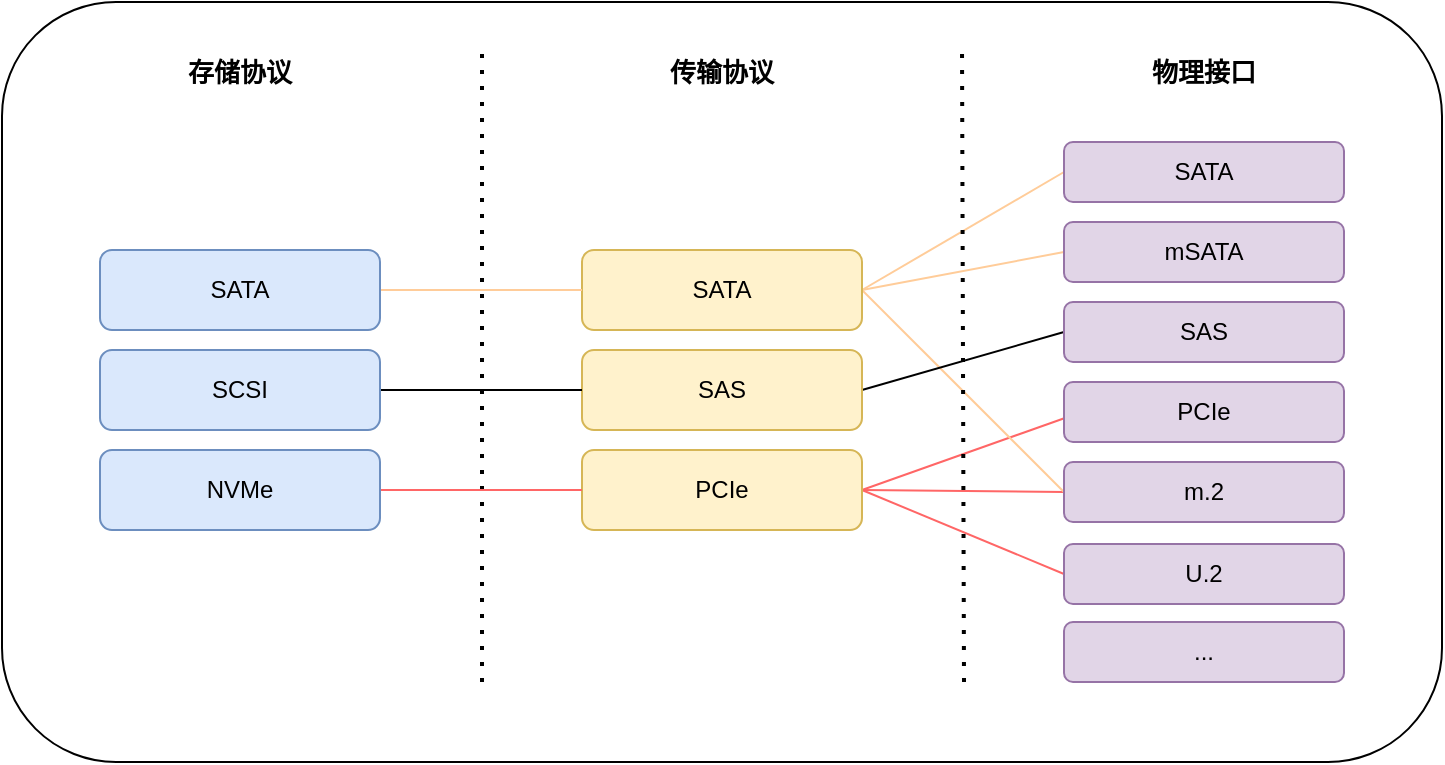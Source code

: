 <mxfile version="23.0.2" type="github">
  <diagram name="存储接口与协议" id="uZkTL7jz6rvbqRPXWUwu">
    <mxGraphModel dx="1793" dy="713" grid="1" gridSize="10" guides="1" tooltips="1" connect="1" arrows="1" fold="1" page="1" pageScale="1" pageWidth="827" pageHeight="1169" math="0" shadow="0">
      <root>
        <mxCell id="0" />
        <mxCell id="1" parent="0" />
        <mxCell id="kW5mb3rAxhpluEmAKAq6-32" value="" style="rounded=1;whiteSpace=wrap;html=1;" vertex="1" parent="1">
          <mxGeometry x="-40" y="20" width="720" height="380" as="geometry" />
        </mxCell>
        <mxCell id="kW5mb3rAxhpluEmAKAq6-34" style="rounded=0;orthogonalLoop=1;jettySize=auto;html=1;exitX=1;exitY=0.5;exitDx=0;exitDy=0;entryX=0.064;entryY=0.5;entryDx=0;entryDy=0;entryPerimeter=0;endArrow=none;endFill=0;strokeColor=#FF6666;" edge="1" parent="1" source="kW5mb3rAxhpluEmAKAq6-37" target="kW5mb3rAxhpluEmAKAq6-57">
          <mxGeometry relative="1" as="geometry" />
        </mxCell>
        <mxCell id="kW5mb3rAxhpluEmAKAq6-35" style="rounded=0;orthogonalLoop=1;jettySize=auto;html=1;exitX=1;exitY=0.5;exitDx=0;exitDy=0;entryX=0;entryY=0.5;entryDx=0;entryDy=0;endArrow=none;endFill=0;strokeColor=#FF6666;" edge="1" parent="1" source="kW5mb3rAxhpluEmAKAq6-37" target="kW5mb3rAxhpluEmAKAq6-53">
          <mxGeometry relative="1" as="geometry" />
        </mxCell>
        <mxCell id="kW5mb3rAxhpluEmAKAq6-36" style="rounded=0;orthogonalLoop=1;jettySize=auto;html=1;exitX=1;exitY=0.5;exitDx=0;exitDy=0;entryX=0;entryY=0.5;entryDx=0;entryDy=0;endArrow=none;endFill=0;strokeColor=#FF6666;" edge="1" parent="1" source="kW5mb3rAxhpluEmAKAq6-37" target="kW5mb3rAxhpluEmAKAq6-54">
          <mxGeometry relative="1" as="geometry" />
        </mxCell>
        <mxCell id="kW5mb3rAxhpluEmAKAq6-37" value="PCIe" style="rounded=1;whiteSpace=wrap;html=1;fillColor=#fff2cc;strokeColor=#d6b656;" vertex="1" parent="1">
          <mxGeometry x="250" y="244" width="140" height="40" as="geometry" />
        </mxCell>
        <mxCell id="kW5mb3rAxhpluEmAKAq6-38" value="" style="endArrow=none;dashed=1;html=1;dashPattern=1 3;strokeWidth=2;rounded=0;" edge="1" parent="1">
          <mxGeometry width="50" height="50" relative="1" as="geometry">
            <mxPoint x="200" y="360" as="sourcePoint" />
            <mxPoint x="200" y="40" as="targetPoint" />
          </mxGeometry>
        </mxCell>
        <mxCell id="kW5mb3rAxhpluEmAKAq6-39" style="rounded=0;orthogonalLoop=1;jettySize=auto;html=1;exitX=1;exitY=0.5;exitDx=0;exitDy=0;entryX=0;entryY=0.5;entryDx=0;entryDy=0;endArrow=none;endFill=0;strokeColor=#FFCC99;" edge="1" parent="1" source="kW5mb3rAxhpluEmAKAq6-42" target="kW5mb3rAxhpluEmAKAq6-61">
          <mxGeometry relative="1" as="geometry" />
        </mxCell>
        <mxCell id="kW5mb3rAxhpluEmAKAq6-40" style="rounded=0;orthogonalLoop=1;jettySize=auto;html=1;exitX=1;exitY=0.5;exitDx=0;exitDy=0;entryX=0;entryY=0.5;entryDx=0;entryDy=0;endArrow=none;endFill=0;strokeColor=#FFCC99;" edge="1" parent="1" source="kW5mb3rAxhpluEmAKAq6-42" target="kW5mb3rAxhpluEmAKAq6-50">
          <mxGeometry relative="1" as="geometry" />
        </mxCell>
        <mxCell id="kW5mb3rAxhpluEmAKAq6-41" style="rounded=0;orthogonalLoop=1;jettySize=auto;html=1;exitX=1;exitY=0.5;exitDx=0;exitDy=0;entryX=0;entryY=0.5;entryDx=0;entryDy=0;endArrow=none;endFill=0;strokeColor=#FFCC99;" edge="1" parent="1" source="kW5mb3rAxhpluEmAKAq6-42" target="kW5mb3rAxhpluEmAKAq6-53">
          <mxGeometry relative="1" as="geometry" />
        </mxCell>
        <mxCell id="kW5mb3rAxhpluEmAKAq6-42" value="SATA" style="rounded=1;whiteSpace=wrap;html=1;fillColor=#fff2cc;strokeColor=#d6b656;" vertex="1" parent="1">
          <mxGeometry x="250" y="144" width="140" height="40" as="geometry" />
        </mxCell>
        <mxCell id="kW5mb3rAxhpluEmAKAq6-43" style="rounded=0;orthogonalLoop=1;jettySize=auto;html=1;exitX=1;exitY=0.5;exitDx=0;exitDy=0;entryX=0;entryY=0.5;entryDx=0;entryDy=0;endArrow=none;endFill=0;" edge="1" parent="1" source="kW5mb3rAxhpluEmAKAq6-44" target="kW5mb3rAxhpluEmAKAq6-60">
          <mxGeometry relative="1" as="geometry" />
        </mxCell>
        <mxCell id="kW5mb3rAxhpluEmAKAq6-44" value="SAS" style="rounded=1;whiteSpace=wrap;html=1;fillColor=#fff2cc;strokeColor=#d6b656;" vertex="1" parent="1">
          <mxGeometry x="250" y="194" width="140" height="40" as="geometry" />
        </mxCell>
        <mxCell id="kW5mb3rAxhpluEmAKAq6-45" value="" style="endArrow=none;dashed=1;html=1;dashPattern=1 3;strokeWidth=2;rounded=0;" edge="1" parent="1">
          <mxGeometry width="50" height="50" relative="1" as="geometry">
            <mxPoint x="441" y="360" as="sourcePoint" />
            <mxPoint x="440" y="40" as="targetPoint" />
          </mxGeometry>
        </mxCell>
        <mxCell id="kW5mb3rAxhpluEmAKAq6-46" style="edgeStyle=orthogonalEdgeStyle;rounded=0;orthogonalLoop=1;jettySize=auto;html=1;exitX=1;exitY=0.5;exitDx=0;exitDy=0;entryX=0;entryY=0.5;entryDx=0;entryDy=0;endArrow=none;endFill=0;" edge="1" parent="1" source="kW5mb3rAxhpluEmAKAq6-47" target="kW5mb3rAxhpluEmAKAq6-44">
          <mxGeometry relative="1" as="geometry" />
        </mxCell>
        <mxCell id="kW5mb3rAxhpluEmAKAq6-47" value="SCSI" style="rounded=1;whiteSpace=wrap;html=1;fillColor=#dae8fc;strokeColor=#6c8ebf;" vertex="1" parent="1">
          <mxGeometry x="9" y="194" width="140" height="40" as="geometry" />
        </mxCell>
        <mxCell id="kW5mb3rAxhpluEmAKAq6-48" style="edgeStyle=orthogonalEdgeStyle;rounded=0;orthogonalLoop=1;jettySize=auto;html=1;exitX=1;exitY=0.5;exitDx=0;exitDy=0;entryX=0;entryY=0.5;entryDx=0;entryDy=0;endArrow=none;endFill=0;strokeColor=#FF6666;" edge="1" parent="1" source="kW5mb3rAxhpluEmAKAq6-49" target="kW5mb3rAxhpluEmAKAq6-37">
          <mxGeometry relative="1" as="geometry" />
        </mxCell>
        <mxCell id="kW5mb3rAxhpluEmAKAq6-49" value="NVMe" style="rounded=1;whiteSpace=wrap;html=1;fillColor=#dae8fc;strokeColor=#6c8ebf;" vertex="1" parent="1">
          <mxGeometry x="9" y="244" width="140" height="40" as="geometry" />
        </mxCell>
        <mxCell id="kW5mb3rAxhpluEmAKAq6-50" value="mSATA" style="rounded=1;whiteSpace=wrap;html=1;fillColor=#e1d5e7;strokeColor=#9673a6;" vertex="1" parent="1">
          <mxGeometry x="491" y="130" width="140" height="30" as="geometry" />
        </mxCell>
        <mxCell id="kW5mb3rAxhpluEmAKAq6-51" value="存储协议" style="text;html=1;strokeColor=none;fillColor=none;align=center;verticalAlign=middle;whiteSpace=wrap;rounded=0;fontStyle=1;fontSize=13;" vertex="1" parent="1">
          <mxGeometry x="49" y="40" width="60" height="30" as="geometry" />
        </mxCell>
        <mxCell id="kW5mb3rAxhpluEmAKAq6-52" value="物理接口" style="text;html=1;strokeColor=none;fillColor=none;align=center;verticalAlign=middle;whiteSpace=wrap;rounded=0;fontStyle=1;fontSize=13;" vertex="1" parent="1">
          <mxGeometry x="531" y="40" width="60" height="30" as="geometry" />
        </mxCell>
        <mxCell id="kW5mb3rAxhpluEmAKAq6-53" value="m.2" style="rounded=1;whiteSpace=wrap;html=1;fillColor=#e1d5e7;strokeColor=#9673a6;" vertex="1" parent="1">
          <mxGeometry x="491" y="250" width="140" height="30" as="geometry" />
        </mxCell>
        <mxCell id="kW5mb3rAxhpluEmAKAq6-54" value="U.2" style="rounded=1;whiteSpace=wrap;html=1;fillColor=#e1d5e7;strokeColor=#9673a6;" vertex="1" parent="1">
          <mxGeometry x="491" y="291" width="140" height="30" as="geometry" />
        </mxCell>
        <mxCell id="kW5mb3rAxhpluEmAKAq6-55" value="传输协议" style="text;html=1;strokeColor=none;fillColor=none;align=center;verticalAlign=middle;whiteSpace=wrap;rounded=0;fontStyle=1;fontSize=13;" vertex="1" parent="1">
          <mxGeometry x="290" y="40" width="60" height="30" as="geometry" />
        </mxCell>
        <mxCell id="kW5mb3rAxhpluEmAKAq6-56" value="..." style="rounded=1;whiteSpace=wrap;html=1;fillColor=#e1d5e7;strokeColor=#9673a6;" vertex="1" parent="1">
          <mxGeometry x="491" y="330" width="140" height="30" as="geometry" />
        </mxCell>
        <mxCell id="kW5mb3rAxhpluEmAKAq6-57" value="PCIe" style="rounded=1;whiteSpace=wrap;html=1;fillColor=#e1d5e7;strokeColor=#9673a6;" vertex="1" parent="1">
          <mxGeometry x="491" y="210" width="140" height="30" as="geometry" />
        </mxCell>
        <mxCell id="kW5mb3rAxhpluEmAKAq6-58" style="edgeStyle=orthogonalEdgeStyle;rounded=0;orthogonalLoop=1;jettySize=auto;html=1;exitX=1;exitY=0.5;exitDx=0;exitDy=0;entryX=0;entryY=0.5;entryDx=0;entryDy=0;endArrow=none;endFill=0;strokeColor=#FFCC99;" edge="1" parent="1" source="kW5mb3rAxhpluEmAKAq6-59" target="kW5mb3rAxhpluEmAKAq6-42">
          <mxGeometry relative="1" as="geometry">
            <mxPoint x="180" y="164" as="sourcePoint" />
          </mxGeometry>
        </mxCell>
        <mxCell id="kW5mb3rAxhpluEmAKAq6-59" value="SATA" style="rounded=1;whiteSpace=wrap;html=1;fillColor=#dae8fc;strokeColor=#6c8ebf;" vertex="1" parent="1">
          <mxGeometry x="9" y="144" width="140" height="40" as="geometry" />
        </mxCell>
        <mxCell id="kW5mb3rAxhpluEmAKAq6-60" value="SAS" style="rounded=1;whiteSpace=wrap;html=1;fillColor=#e1d5e7;strokeColor=#9673a6;" vertex="1" parent="1">
          <mxGeometry x="491" y="170" width="140" height="30" as="geometry" />
        </mxCell>
        <mxCell id="kW5mb3rAxhpluEmAKAq6-61" value="SATA" style="rounded=1;whiteSpace=wrap;html=1;fillColor=#e1d5e7;strokeColor=#9673a6;" vertex="1" parent="1">
          <mxGeometry x="491" y="90" width="140" height="30" as="geometry" />
        </mxCell>
      </root>
    </mxGraphModel>
  </diagram>
</mxfile>
